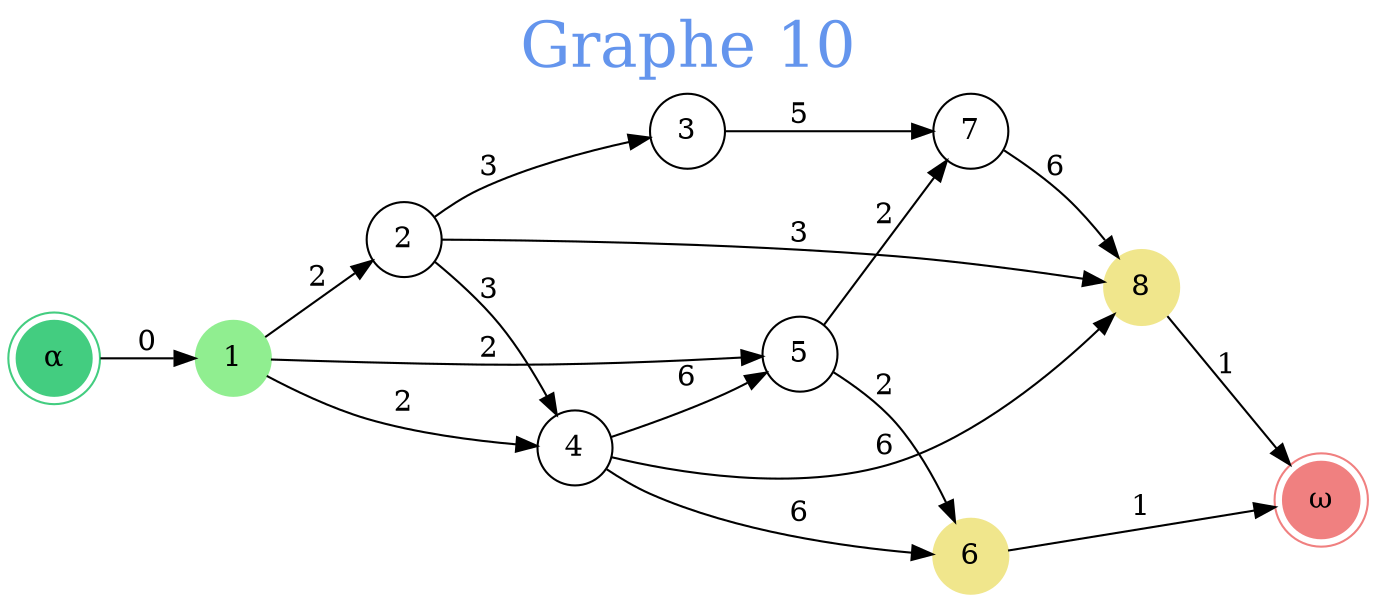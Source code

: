 // Graphe 10
digraph {
	rankdir=LR
	graph [fontcolor=cornflowerblue fontsize=30 label="Graphe 10" labelloc=t]
	0 [label="α" color=seagreen3 shape=doublecircle style=filled]
	1 [label=1 color=lightgreen shape=circle style=filled]
	2 [label=2 shape=circle]
	3 [label=3 shape=circle]
	4 [label=4 shape=circle]
	5 [label=5 shape=circle]
	6 [label=6 color=khaki shape=circle style=filled]
	7 [label=7 shape=circle]
	8 [label=8 color=khaki shape=circle style=filled]
	9 [label="ω" color=lightcoral shape=doublecircle style=filled]
	0 -> 1 [label=0]
	1 -> 2 [label=2]
	1 -> 4 [label=2]
	1 -> 5 [label=2]
	2 -> 3 [label=3]
	2 -> 4 [label=3]
	2 -> 8 [label=3]
	3 -> 7 [label=5]
	4 -> 5 [label=6]
	4 -> 6 [label=6]
	4 -> 8 [label=6]
	5 -> 6 [label=2]
	5 -> 7 [label=2]
	6 -> 9 [label=1]
	7 -> 8 [label=6]
	8 -> 9 [label=1]
}
